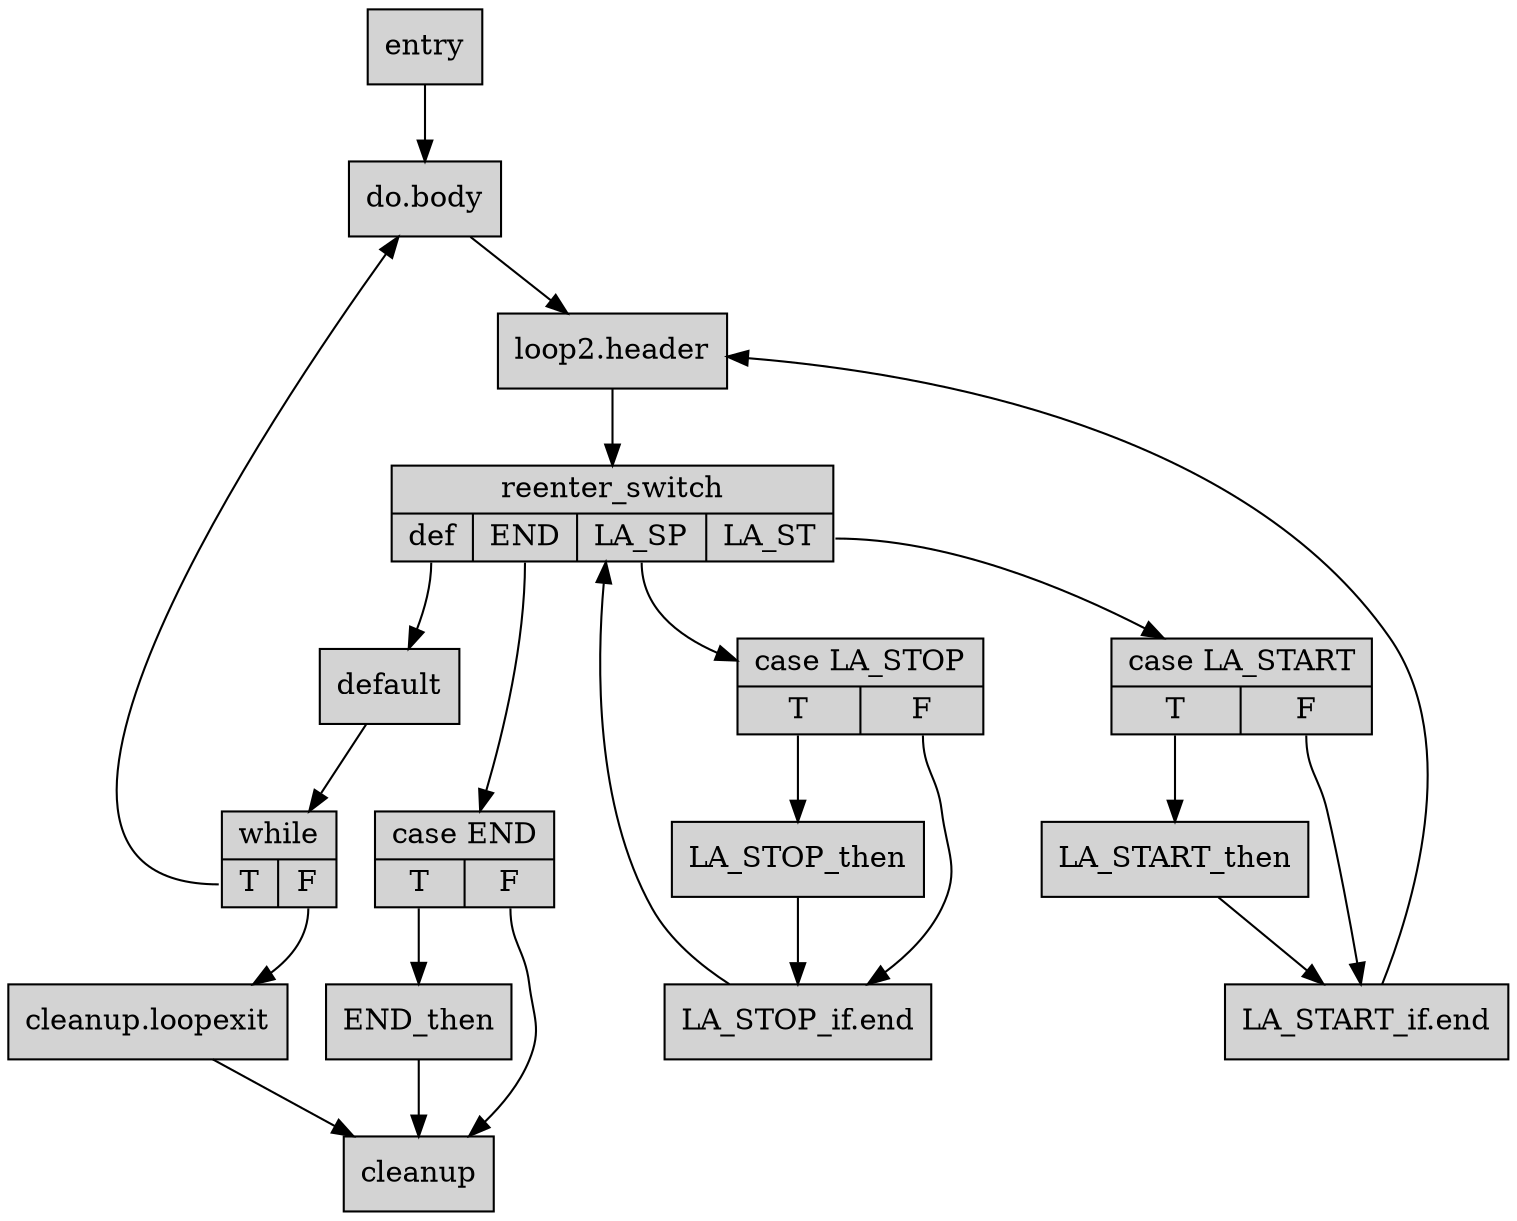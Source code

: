 digraph "CFG for 'S_regmatch_draft' function" {

	Node0x55c848be2960 [shape=record, style=filled, label="{entry}"];
	Node0x55c848be2960 -> Node0x55c848be2a10;
	Node0x55c848be2a10 [shape=record, style=filled, label="{do.body}"];
	Node0x55c848be2a10 -> Node0x55c848be40f0;
	Node0x55c848be40f0 [shape=record, style=filled, label="{loop2.header}"];
	Node0x55c848be40f0 -> Node0x55c848be4870;
	Node0x55c848be4870 [shape=record, style=filled, label="{reenter_switch|{<s0>def|<s1>END|<s2>LA_SP|<s3>LA_ST}}"];
	Node0x55c848be4870:s0 -> Node0x55c848be5e70;
	Node0x55c848be4870:s1 -> Node0x55c848be5f50;
	Node0x55c848be4870:s2 -> Node0x55c848be6150;
	Node0x55c848be4870:s3 -> Node0x55c848be6050;
	Node0x55c848be5f50 [shape=record, style=filled, label="{case END|{<s0>T|<s1>F}}"];
	Node0x55c848be5f50:s0 -> Node0x55c848be6270;
	Node0x55c848be5f50:s1 -> Node0x55c848be62e0;
	Node0x55c848be6270 [shape=record, style=filled, label="{END_then}"];
	Node0x55c848be6270 -> Node0x55c848be62e0;
	Node0x55c848be6050 [shape=record, style=filled, label="{case LA_START|{<s0>T|<s1>F}}"];
	Node0x55c848be6050:s0 -> Node0x55c848be68b0;
	Node0x55c848be6050:s1 -> Node0x55c848be42c0;
	Node0x55c848be68b0 [shape=record, style=filled, label="{LA_START_then}"];
	Node0x55c848be68b0 -> Node0x55c848be42c0;
	Node0x55c848be42c0 [shape=record, style=filled, label="{LA_START_if.end}"];
	Node0x55c848be42c0 -> Node0x55c848be40f0;
	Node0x55c848be6150 [shape=record, style=filled, label="{case LA_STOP|{<s0>T|<s1>F}}"];
	Node0x55c848be6150:s0 -> Node0x55c848be7e90;
	Node0x55c848be6150:s1 -> Node0x55c848be49e0;
	Node0x55c848be7e90 [shape=record, style=filled, label="{LA_STOP_then}"];
	Node0x55c848be7e90 -> Node0x55c848be49e0;
	Node0x55c848be49e0 [shape=record, style=filled, label="{LA_STOP_if.end}"];
	Node0x55c848be49e0 -> Node0x55c848be4870;
	Node0x55c848be5e70 [shape=record, style=filled, label="{default}"];
    Node0x55c848be5e70 -> Node0x55c848be3120 
	Node0x55c848be3120 [shape=record, style=filled, label="{while|{<s0>T|<s1>F}}"];
	Node0x55c848be3120:s1 -> Node0x55c848bea260;
	Node0x55c848be3120:s0 -> Node0x55c848be2a10;
	Node0x55c848bea260 [shape=record, style=filled, label="{cleanup.loopexit}"];
	Node0x55c848bea260 -> Node0x55c848be62e0;
	Node0x55c848be62e0 [shape=record, style=filled, label="{cleanup}"];
}
